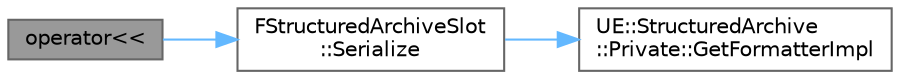 digraph "operator&lt;&lt;"
{
 // INTERACTIVE_SVG=YES
 // LATEX_PDF_SIZE
  bgcolor="transparent";
  edge [fontname=Helvetica,fontsize=10,labelfontname=Helvetica,labelfontsize=10];
  node [fontname=Helvetica,fontsize=10,shape=box,height=0.2,width=0.4];
  rankdir="LR";
  Node1 [id="Node000001",label="operator\<\<",height=0.2,width=0.4,color="gray40", fillcolor="grey60", style="filled", fontcolor="black",tooltip=" "];
  Node1 -> Node2 [id="edge1_Node000001_Node000002",color="steelblue1",style="solid",tooltip=" "];
  Node2 [id="Node000002",label="FStructuredArchiveSlot\l::Serialize",height=0.2,width=0.4,color="grey40", fillcolor="white", style="filled",URL="$d0/dfd/classFStructuredArchiveSlot.html#a818fd157e2e3b1e0371caf0349dc473f",tooltip=" "];
  Node2 -> Node3 [id="edge2_Node000002_Node000003",color="steelblue1",style="solid",tooltip=" "];
  Node3 [id="Node000003",label="UE::StructuredArchive\l::Private::GetFormatterImpl",height=0.2,width=0.4,color="grey40", fillcolor="white", style="filled",URL="$d2/df4/namespaceUE_1_1StructuredArchive_1_1Private.html#a7f386b4cb2052f3c63635084a29f916e",tooltip=" "];
}
